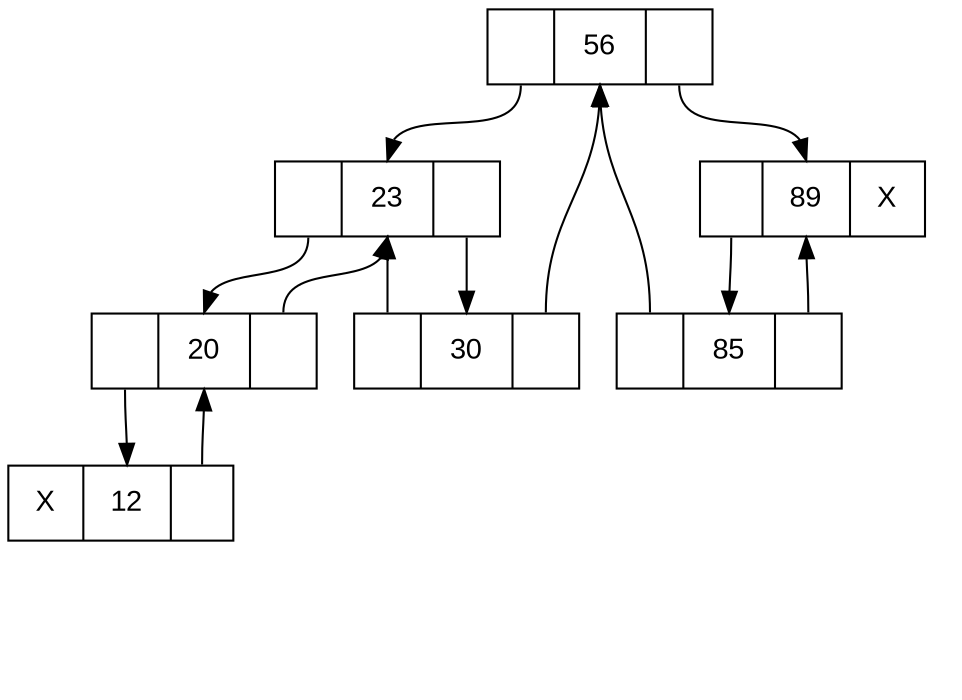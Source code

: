 digraph LTBT{
	node [fontname="Arial", shape=record, height=0.5, width=1.5];
	56 [label="<left> |<data> 56 |<right> "];
	23 [label="<left> |<data> 23 |<right> "];
	89 [label="<left> |<data> 89 |<right> X"];
	20 [label="<left> |<data> 20 |<right> "];
	30 [label="<left> |<data> 30 |<right> "];
	85 [label="<left> |<data> 85 |<right> "];
	12 [label="<left> X|<data> 12 |<right> "];
	23 [label="<left> |<data> 23 |<right> "];
	23 [label="<left> |<data> 23 |<right> "];
	56 [label="<left> |<data> 56 |<right> "];
	56 [label="<left> |<data> 56 |<right> "];
	89 [label="<left> |<data> 89 |<right> X"];
	NULL1 [shape=point style=invis];
	12:left -> NULL1 [style=invis];
	12:right -> 20:data;
	20:left -> 12:data;
	20:right -> 23:data;
	23:left -> 20:data;
	23:right -> 30:data;
	30:left -> 23:data;
	30:right -> 56:data;
	56:left -> 23:data;
	56:right -> 89:data;
	85:left -> 56:data;
	85:right -> 89:data;
	89:left -> 85:data;
	NULL2 [shape=point style=invis];
	89:right -> NULL2 [style=invis];
}

